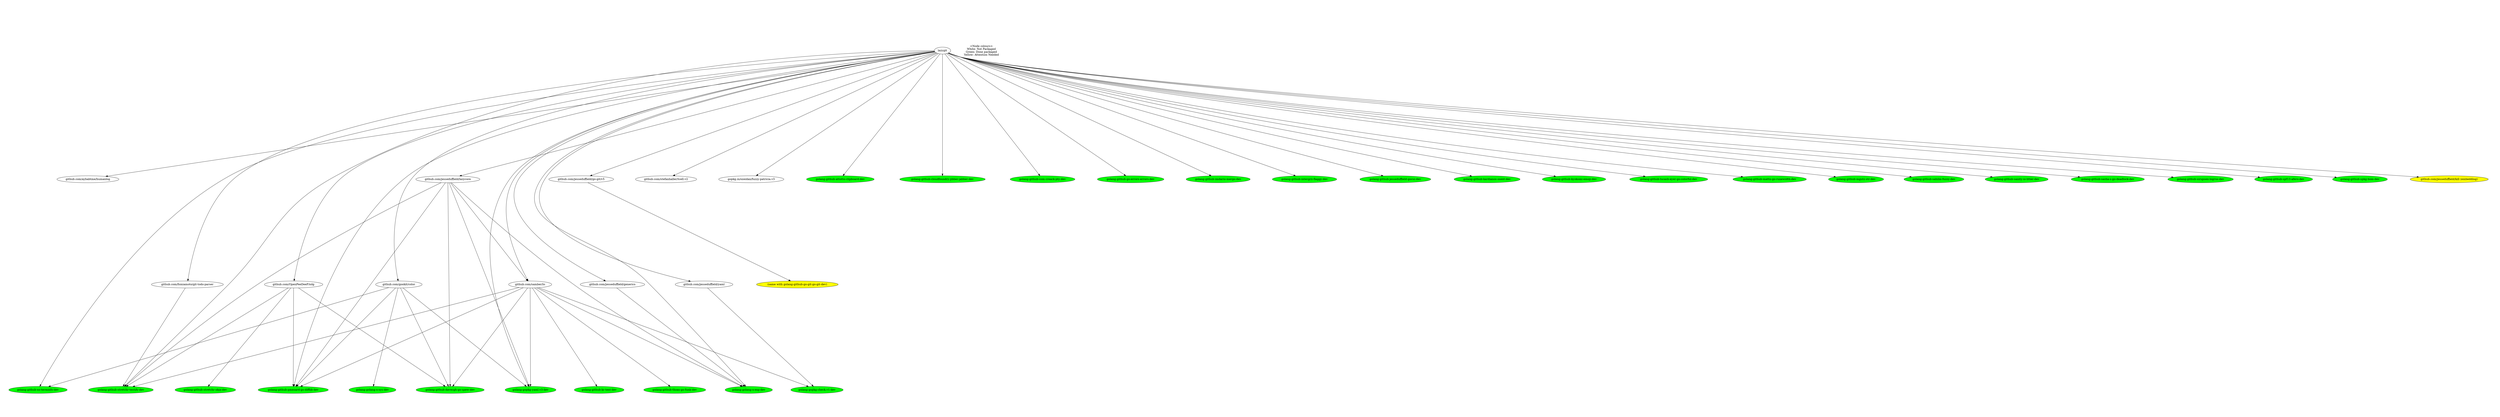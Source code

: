 digraph lazygit {
    // Define Size
    ratio="fill";
    size="180,30!";
    margin=0;

    // Define Node - Not Packaged
    "github.com/aybabtme/humanlog"                  [ fillcolor=white, style=filled ];
    "github.com/fsmiamoto/git-todo-parser"          [ fillcolor=white, style=filled ];
    "github.com/gookit/color"                       [ fillcolor=white, style=filled ];
    "github.com/jesseduffield/generics"             [ fillcolor=white, style=filled ];
    "github.com/jesseduffield/go-git/v5"            [ fillcolor=white, style=filled ];
    "github.com/jesseduffield/lazycore"             [ fillcolor=white, style=filled ];
    "github.com/OpenPeeDeeP/xdg"                    [ fillcolor=white, style=filled ];
    "github.com/samber/lo"                          [ fillcolor=white, style=filled ];
    "github.com/stefanhaller/tcell.v2"              [ fillcolor=white, style=filled ];
    "gopkg.in/ozeidan/fuzzy-patricia.v3"            [ fillcolor=white, style=filled ];

    // Define Node - Done Packaged
    "golang-github-attotto-clipboard-dev"           [ fillcolor=green, style=filled ];
    "golang-github-cloudfoundry-jibber-jabber-dev"  [ fillcolor=green, style=filled ];
    "golang-github-com-creack-pty-dev"              [ fillcolor=green, style=filled ];
    "golang-github-davecgh-go-spew-dev"             [ fillcolor=green, style=filled ];
    "golang-github-go-errors-errors-dev"            [ fillcolor=green, style=filled ];
    "golang-github-imdario-mergo-dev"               [ fillcolor=green, style=filled ];
    "golang-github-intergrii-flaggy-dev"            [ fillcolor=green, style=filled ];
    "golang-github-jesseduffield-gocui-dev"         [ fillcolor=green, style=filled ];
    "golang-github-kardianos-osext-dev"             [ fillcolor=green, style=filled ];
    "golang-github-kr-text-dev"                     [ fillcolor=green, style=filled ];
    "golang-github-kyokomi-emoji-dev"               [ fillcolor=green, style=filled ];
    "golang-github-lucasb-eyer-go-colorful-dev"     [ fillcolor=green, style=filled ];
    "golang-github-mattn-go-runewidth-dev"          [ fillcolor=green, style=filled ];
    "golang-github-mgutz-str-dev"                   [ fillcolor=green, style=filled ];
    "golang-github-pmezard-go-difflib-dev"          [ fillcolor=green, style=filled ];
    "golang-github-sahilm-fuzzy-dev"                [ fillcolor=green, style=filled ];
    "golang-github-sanity-io-litter-dev"            [ fillcolor=green, style=filled ];
    "golang-github-sasha-s-go-deadlock-dev"         [ fillcolor=green, style=filled ];
    "golang-github-sirupsen-logrus-dev"             [ fillcolor=green, style=filled ];
    "golang-github-spf13-afero-dev"                 [ fillcolor=green, style=filled ];
    "golang-github-spkg-bom-dev"                    [ fillcolor=green, style=filled ];
    "golang-github-stretchr-objx-dev"               [ fillcolor=green, style=filled ];
    "golang-github-stretchr-testify-dev"            [ fillcolor=green, style=filled ];
    "golang-github-thoas-go-funk-dev"               [ fillcolor=green, style=filled ];
    "golang-github-xo-terminfo-dev"                 [ fillcolor=green, style=filled ];
    "golang-golang-x-exp-dev"                       [ fillcolor=green, style=filled ];
    "golang-golang-x-sys-dev"                       [ fillcolor=green, style=filled ];
    "golang-gopkg-check.v1-dev"                     [ fillcolor=green, style=filled ];
    "golang-gopkg-yaml.v3-dev"                      [ fillcolor=green, style=filled ];

    // Define Node - Attention Needed
    "(same with golang-github-go-git-go-git-dev)"   [ fillcolor=yellow, style=filled ];
    "github.com/jesseduffield/kill (embedding)"     [ fillcolor=yellow, style=filled ];

    // Define Comment
    comment                                         [ shape=none, label="<Node colours>\nWhite: Not Packaged\nGreen: Done packaged\nYellow: Attention Needed" ];
      
    // Define Graph
    lazygit -> "github.com/OpenPeeDeeP/xdg" -> "golang-github-davecgh-go-spew-dev";
               "github.com/OpenPeeDeeP/xdg" -> "golang-github-pmezard-go-difflib-dev";
               "github.com/OpenPeeDeeP/xdg" -> "golang-github-stretchr-objx-dev";
               "github.com/OpenPeeDeeP/xdg" -> "golang-github-stretchr-testify-dev";
    lazygit -> "golang-github-attotto-clipboard-dev";
    lazygit -> "github.com/aybabtme/humanlog";
    lazygit -> "golang-github-cloudfoundry-jibber-jabber-dev";
    lazygit -> "golang-github-com-creack-pty-dev";
    lazygit -> "github.com/fsmiamoto/git-todo-parser"-> "golang-github-stretchr-testify-dev";
    lazygit -> "golang-github-go-errors-errors-dev";
    lazygit -> "github.com/gookit/color" -> "golang-github-xo-terminfo-dev";
               "github.com/gookit/color" -> "golang-golang-x-sys-dev";
               "github.com/gookit/color" -> "golang-github-davecgh-go-spew-dev";
               "github.com/gookit/color" -> "golang-github-pmezard-go-difflib-dev";
               "github.com/gookit/color" -> "golang-gopkg-yaml.v3-dev";
    lazygit -> "golang-github-imdario-mergo-dev";
    lazygit -> "golang-github-intergrii-flaggy-dev";
    lazygit -> "github.com/jesseduffield/generics" -> "golang-golang-x-exp-dev";
    lazygit -> "github.com/jesseduffield/go-git/v5" -> "(same with golang-github-go-git-go-git-dev)";
    lazygit -> "golang-github-jesseduffield-gocui-dev";
    lazygit -> "github.com/jesseduffield/kill (embedding)";
    lazygit -> "github.com/jesseduffield/lazycore" -> "github.com/samber/lo" -> "golang-github-stretchr-testify-dev";
                                                      "github.com/samber/lo" -> "golang-github-thoas-go-funk-dev";
                                                      "github.com/samber/lo" -> "golang-golang-x-exp-dev";
                                                      "github.com/samber/lo" -> "golang-github-davecgh-go-spew-dev";
                                                      "github.com/samber/lo" -> "golang-github-kr-text-dev";
                                                      "github.com/samber/lo" -> "golang-github-pmezard-go-difflib-dev";
                                                      "github.com/samber/lo" -> "golang-gopkg-check.v1-dev";
                                                      "github.com/samber/lo" -> "golang-gopkg-yaml.v3-dev";
               "github.com/jesseduffield/lazycore" -> "golang-github-stretchr-testify-dev";
               "github.com/jesseduffield/lazycore" -> "golang-github-davecgh-go-spew-dev";
               "github.com/jesseduffield/lazycore" -> "golang-github-pmezard-go-difflib-dev";
               "github.com/jesseduffield/lazycore" -> "golang-golang-x-exp-dev";
               "github.com/jesseduffield/lazycore" -> "golang-gopkg-yaml.v3-dev";
    lazygit -> "github.com/jesseduffield/yaml" -> "golang-gopkg-check.v1-dev";
    lazygit -> "golang-github-kardianos-osext-dev";
    lazygit -> "golang-github-kyokomi-emoji-dev";
    lazygit -> "golang-github-lucasb-eyer-go-colorful-dev"
    lazygit -> "golang-github-mattn-go-runewidth-dev";
    lazygit -> "golang-github-mgutz-str-dev";
    lazygit -> "golang-github-pmezard-go-difflib-dev";
    lazygit -> "golang-github-sahilm-fuzzy-dev";
    lazygit -> "github.com/samber/lo";
    lazygit -> "golang-github-sanity-io-litter-dev";
    lazygit -> "golang-github-sasha-s-go-deadlock-dev";
    lazygit -> "golang-github-sirupsen-logrus-dev";
    lazygit -> "golang-github-spf13-afero-dev";
    lazygit -> "golang-github-spkg-bom-dev";
    lazygit -> "github.com/stefanhaller/tcell.v2";
    lazygit -> "golang-github-stretchr-testify-dev";
    lazygit -> "golang-github-xo-terminfo-dev";
    lazygit -> "golang-golang-x-exp-dev";
    lazygit -> "gopkg.in/ozeidan/fuzzy-patricia.v3";
    lazygit -> "golang-gopkg-yaml.v3-dev";
}
